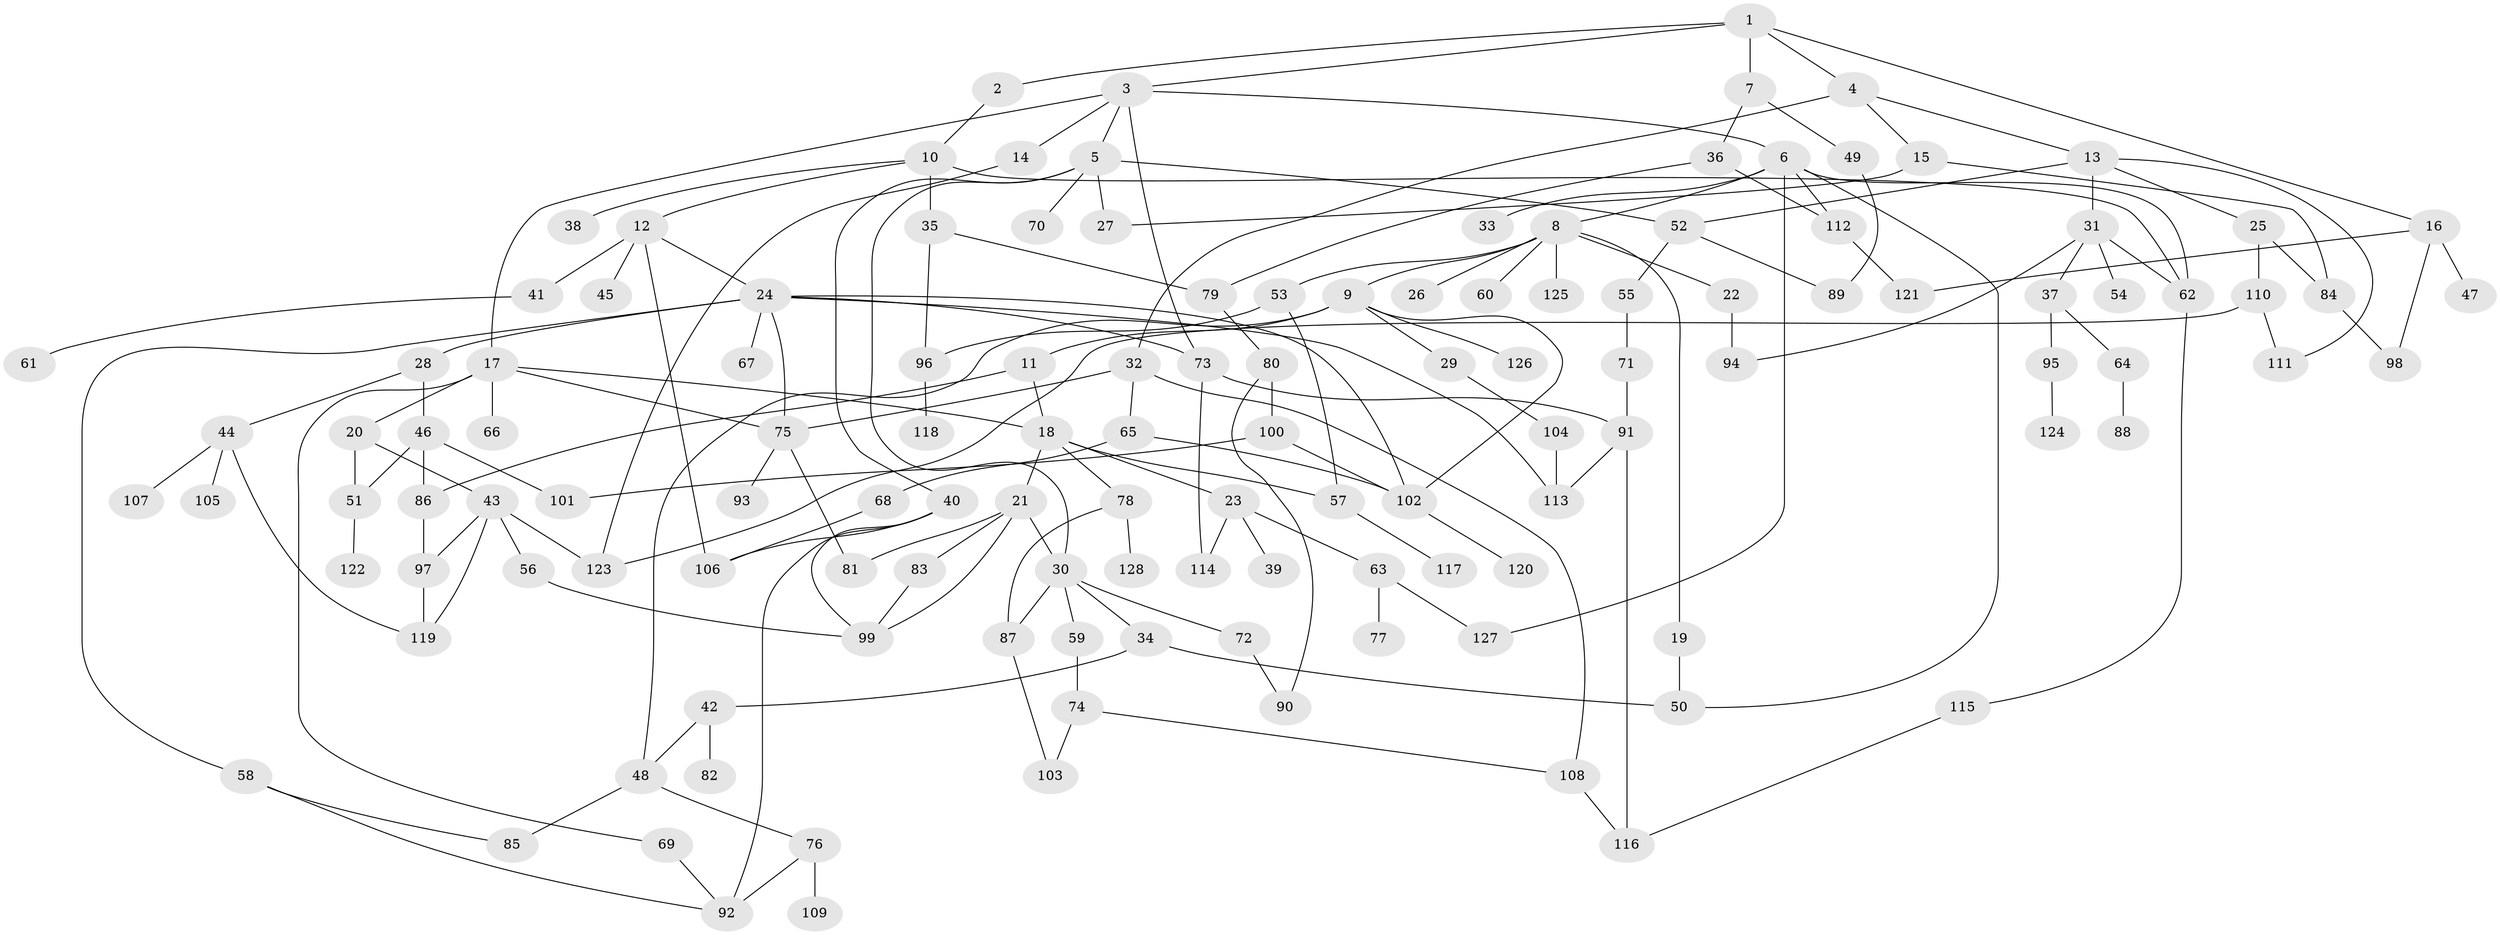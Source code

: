 // coarse degree distribution, {15: 0.015625, 5: 0.09375, 10: 0.015625, 8: 0.015625, 3: 0.171875, 12: 0.015625, 11: 0.015625, 2: 0.203125, 6: 0.015625, 4: 0.125, 14: 0.015625, 7: 0.015625, 1: 0.28125}
// Generated by graph-tools (version 1.1) at 2025/17/03/04/25 18:17:02]
// undirected, 128 vertices, 181 edges
graph export_dot {
graph [start="1"]
  node [color=gray90,style=filled];
  1;
  2;
  3;
  4;
  5;
  6;
  7;
  8;
  9;
  10;
  11;
  12;
  13;
  14;
  15;
  16;
  17;
  18;
  19;
  20;
  21;
  22;
  23;
  24;
  25;
  26;
  27;
  28;
  29;
  30;
  31;
  32;
  33;
  34;
  35;
  36;
  37;
  38;
  39;
  40;
  41;
  42;
  43;
  44;
  45;
  46;
  47;
  48;
  49;
  50;
  51;
  52;
  53;
  54;
  55;
  56;
  57;
  58;
  59;
  60;
  61;
  62;
  63;
  64;
  65;
  66;
  67;
  68;
  69;
  70;
  71;
  72;
  73;
  74;
  75;
  76;
  77;
  78;
  79;
  80;
  81;
  82;
  83;
  84;
  85;
  86;
  87;
  88;
  89;
  90;
  91;
  92;
  93;
  94;
  95;
  96;
  97;
  98;
  99;
  100;
  101;
  102;
  103;
  104;
  105;
  106;
  107;
  108;
  109;
  110;
  111;
  112;
  113;
  114;
  115;
  116;
  117;
  118;
  119;
  120;
  121;
  122;
  123;
  124;
  125;
  126;
  127;
  128;
  1 -- 2;
  1 -- 3;
  1 -- 4;
  1 -- 7;
  1 -- 16;
  2 -- 10;
  3 -- 5;
  3 -- 6;
  3 -- 14;
  3 -- 17;
  3 -- 73;
  4 -- 13;
  4 -- 15;
  4 -- 32;
  5 -- 40;
  5 -- 52;
  5 -- 70;
  5 -- 30;
  5 -- 27;
  6 -- 8;
  6 -- 33;
  6 -- 62;
  6 -- 112;
  6 -- 127;
  6 -- 50;
  7 -- 36;
  7 -- 49;
  8 -- 9;
  8 -- 19;
  8 -- 22;
  8 -- 26;
  8 -- 53;
  8 -- 60;
  8 -- 125;
  9 -- 11;
  9 -- 29;
  9 -- 48;
  9 -- 102;
  9 -- 126;
  10 -- 12;
  10 -- 35;
  10 -- 38;
  10 -- 62;
  11 -- 86;
  11 -- 18;
  12 -- 24;
  12 -- 41;
  12 -- 45;
  12 -- 106;
  13 -- 25;
  13 -- 31;
  13 -- 111;
  13 -- 52;
  14 -- 123;
  15 -- 27;
  15 -- 84;
  16 -- 47;
  16 -- 121;
  16 -- 98;
  17 -- 18;
  17 -- 20;
  17 -- 66;
  17 -- 69;
  17 -- 75;
  18 -- 21;
  18 -- 23;
  18 -- 78;
  18 -- 57;
  19 -- 50;
  20 -- 43;
  20 -- 51;
  21 -- 30;
  21 -- 81;
  21 -- 83;
  21 -- 99;
  22 -- 94;
  23 -- 39;
  23 -- 63;
  23 -- 114;
  24 -- 28;
  24 -- 58;
  24 -- 67;
  24 -- 113;
  24 -- 75;
  24 -- 73;
  24 -- 102;
  25 -- 84;
  25 -- 110;
  28 -- 44;
  28 -- 46;
  29 -- 104;
  30 -- 34;
  30 -- 59;
  30 -- 72;
  30 -- 87;
  31 -- 37;
  31 -- 54;
  31 -- 94;
  31 -- 62;
  32 -- 65;
  32 -- 75;
  32 -- 108;
  34 -- 42;
  34 -- 50;
  35 -- 79;
  35 -- 96;
  36 -- 112;
  36 -- 79;
  37 -- 64;
  37 -- 95;
  40 -- 106;
  40 -- 99;
  40 -- 92;
  41 -- 61;
  42 -- 82;
  42 -- 48;
  43 -- 56;
  43 -- 123;
  43 -- 97;
  43 -- 119;
  44 -- 105;
  44 -- 107;
  44 -- 119;
  46 -- 86;
  46 -- 101;
  46 -- 51;
  48 -- 76;
  48 -- 85;
  49 -- 89;
  51 -- 122;
  52 -- 55;
  52 -- 89;
  53 -- 57;
  53 -- 96;
  55 -- 71;
  56 -- 99;
  57 -- 117;
  58 -- 85;
  58 -- 92;
  59 -- 74;
  62 -- 115;
  63 -- 77;
  63 -- 127;
  64 -- 88;
  65 -- 68;
  65 -- 102;
  68 -- 106;
  69 -- 92;
  71 -- 91;
  72 -- 90;
  73 -- 114;
  73 -- 91;
  74 -- 103;
  74 -- 108;
  75 -- 93;
  75 -- 81;
  76 -- 109;
  76 -- 92;
  78 -- 87;
  78 -- 128;
  79 -- 80;
  80 -- 90;
  80 -- 100;
  83 -- 99;
  84 -- 98;
  86 -- 97;
  87 -- 103;
  91 -- 116;
  91 -- 113;
  95 -- 124;
  96 -- 118;
  97 -- 119;
  100 -- 101;
  100 -- 102;
  102 -- 120;
  104 -- 113;
  108 -- 116;
  110 -- 111;
  110 -- 123;
  112 -- 121;
  115 -- 116;
}
